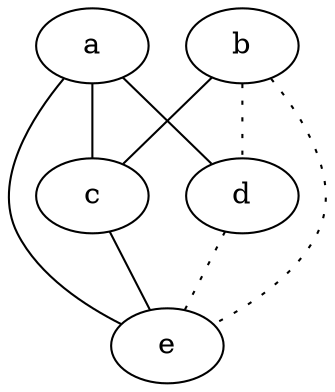 graph {
a -- c;
a -- d;
a -- e;
b -- c;
b -- d [style=dotted];
b -- e [style=dotted];
c -- e;
d -- e [style=dotted];
}
